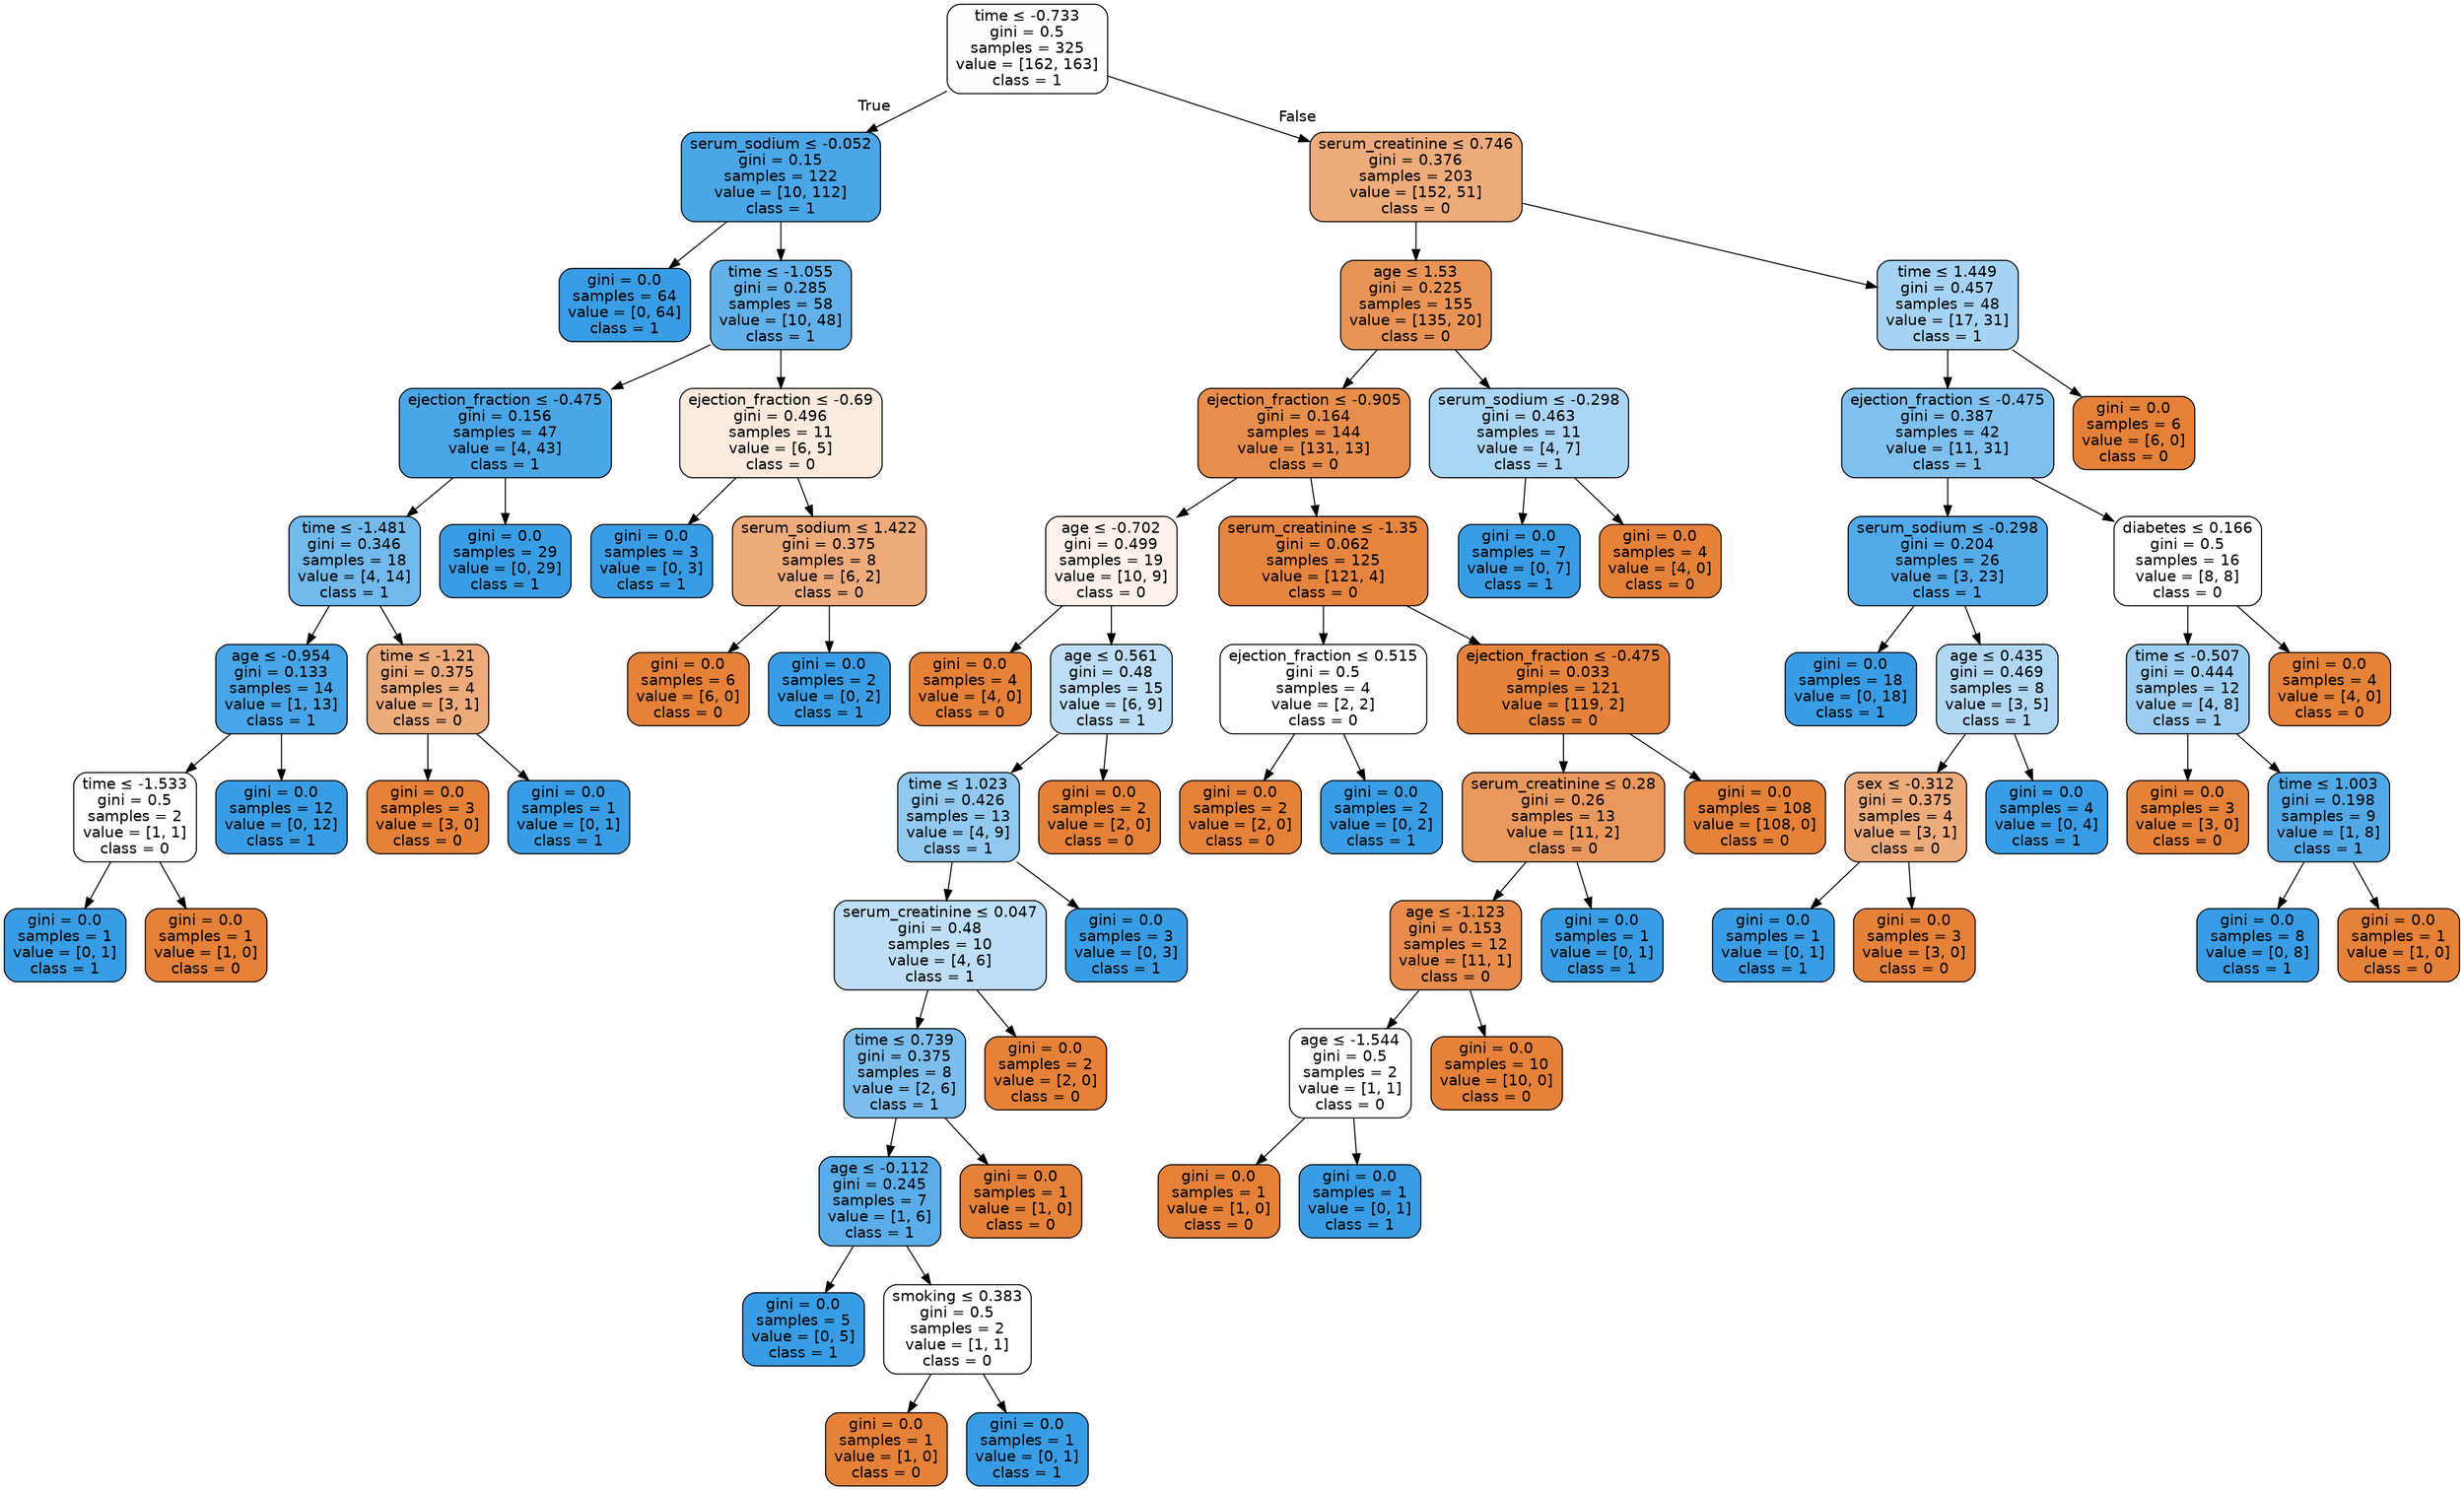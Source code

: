 digraph Tree {
node [shape=box, style="filled, rounded", color="black", fontname=helvetica] ;
edge [fontname=helvetica] ;
0 [label=<time &le; -0.733<br/>gini = 0.5<br/>samples = 325<br/>value = [162, 163]<br/>class = 1>, fillcolor="#fefeff"] ;
1 [label=<serum_sodium &le; -0.052<br/>gini = 0.15<br/>samples = 122<br/>value = [10, 112]<br/>class = 1>, fillcolor="#4ba6e7"] ;
0 -> 1 [labeldistance=2.5, labelangle=45, headlabel="True"] ;
2 [label=<gini = 0.0<br/>samples = 64<br/>value = [0, 64]<br/>class = 1>, fillcolor="#399de5"] ;
1 -> 2 ;
3 [label=<time &le; -1.055<br/>gini = 0.285<br/>samples = 58<br/>value = [10, 48]<br/>class = 1>, fillcolor="#62b1ea"] ;
1 -> 3 ;
4 [label=<ejection_fraction &le; -0.475<br/>gini = 0.156<br/>samples = 47<br/>value = [4, 43]<br/>class = 1>, fillcolor="#4ba6e7"] ;
3 -> 4 ;
5 [label=<time &le; -1.481<br/>gini = 0.346<br/>samples = 18<br/>value = [4, 14]<br/>class = 1>, fillcolor="#72b9ec"] ;
4 -> 5 ;
6 [label=<age &le; -0.954<br/>gini = 0.133<br/>samples = 14<br/>value = [1, 13]<br/>class = 1>, fillcolor="#48a5e7"] ;
5 -> 6 ;
7 [label=<time &le; -1.533<br/>gini = 0.5<br/>samples = 2<br/>value = [1, 1]<br/>class = 0>, fillcolor="#ffffff"] ;
6 -> 7 ;
8 [label=<gini = 0.0<br/>samples = 1<br/>value = [0, 1]<br/>class = 1>, fillcolor="#399de5"] ;
7 -> 8 ;
9 [label=<gini = 0.0<br/>samples = 1<br/>value = [1, 0]<br/>class = 0>, fillcolor="#e58139"] ;
7 -> 9 ;
10 [label=<gini = 0.0<br/>samples = 12<br/>value = [0, 12]<br/>class = 1>, fillcolor="#399de5"] ;
6 -> 10 ;
11 [label=<time &le; -1.21<br/>gini = 0.375<br/>samples = 4<br/>value = [3, 1]<br/>class = 0>, fillcolor="#eeab7b"] ;
5 -> 11 ;
12 [label=<gini = 0.0<br/>samples = 3<br/>value = [3, 0]<br/>class = 0>, fillcolor="#e58139"] ;
11 -> 12 ;
13 [label=<gini = 0.0<br/>samples = 1<br/>value = [0, 1]<br/>class = 1>, fillcolor="#399de5"] ;
11 -> 13 ;
14 [label=<gini = 0.0<br/>samples = 29<br/>value = [0, 29]<br/>class = 1>, fillcolor="#399de5"] ;
4 -> 14 ;
15 [label=<ejection_fraction &le; -0.69<br/>gini = 0.496<br/>samples = 11<br/>value = [6, 5]<br/>class = 0>, fillcolor="#fbeade"] ;
3 -> 15 ;
16 [label=<gini = 0.0<br/>samples = 3<br/>value = [0, 3]<br/>class = 1>, fillcolor="#399de5"] ;
15 -> 16 ;
17 [label=<serum_sodium &le; 1.422<br/>gini = 0.375<br/>samples = 8<br/>value = [6, 2]<br/>class = 0>, fillcolor="#eeab7b"] ;
15 -> 17 ;
18 [label=<gini = 0.0<br/>samples = 6<br/>value = [6, 0]<br/>class = 0>, fillcolor="#e58139"] ;
17 -> 18 ;
19 [label=<gini = 0.0<br/>samples = 2<br/>value = [0, 2]<br/>class = 1>, fillcolor="#399de5"] ;
17 -> 19 ;
20 [label=<serum_creatinine &le; 0.746<br/>gini = 0.376<br/>samples = 203<br/>value = [152, 51]<br/>class = 0>, fillcolor="#eeab7b"] ;
0 -> 20 [labeldistance=2.5, labelangle=-45, headlabel="False"] ;
21 [label=<age &le; 1.53<br/>gini = 0.225<br/>samples = 155<br/>value = [135, 20]<br/>class = 0>, fillcolor="#e99456"] ;
20 -> 21 ;
22 [label=<ejection_fraction &le; -0.905<br/>gini = 0.164<br/>samples = 144<br/>value = [131, 13]<br/>class = 0>, fillcolor="#e88e4d"] ;
21 -> 22 ;
23 [label=<age &le; -0.702<br/>gini = 0.499<br/>samples = 19<br/>value = [10, 9]<br/>class = 0>, fillcolor="#fcf2eb"] ;
22 -> 23 ;
24 [label=<gini = 0.0<br/>samples = 4<br/>value = [4, 0]<br/>class = 0>, fillcolor="#e58139"] ;
23 -> 24 ;
25 [label=<age &le; 0.561<br/>gini = 0.48<br/>samples = 15<br/>value = [6, 9]<br/>class = 1>, fillcolor="#bddef6"] ;
23 -> 25 ;
26 [label=<time &le; 1.023<br/>gini = 0.426<br/>samples = 13<br/>value = [4, 9]<br/>class = 1>, fillcolor="#91c9f1"] ;
25 -> 26 ;
27 [label=<serum_creatinine &le; 0.047<br/>gini = 0.48<br/>samples = 10<br/>value = [4, 6]<br/>class = 1>, fillcolor="#bddef6"] ;
26 -> 27 ;
28 [label=<time &le; 0.739<br/>gini = 0.375<br/>samples = 8<br/>value = [2, 6]<br/>class = 1>, fillcolor="#7bbeee"] ;
27 -> 28 ;
29 [label=<age &le; -0.112<br/>gini = 0.245<br/>samples = 7<br/>value = [1, 6]<br/>class = 1>, fillcolor="#5aade9"] ;
28 -> 29 ;
30 [label=<gini = 0.0<br/>samples = 5<br/>value = [0, 5]<br/>class = 1>, fillcolor="#399de5"] ;
29 -> 30 ;
31 [label=<smoking &le; 0.383<br/>gini = 0.5<br/>samples = 2<br/>value = [1, 1]<br/>class = 0>, fillcolor="#ffffff"] ;
29 -> 31 ;
32 [label=<gini = 0.0<br/>samples = 1<br/>value = [1, 0]<br/>class = 0>, fillcolor="#e58139"] ;
31 -> 32 ;
33 [label=<gini = 0.0<br/>samples = 1<br/>value = [0, 1]<br/>class = 1>, fillcolor="#399de5"] ;
31 -> 33 ;
34 [label=<gini = 0.0<br/>samples = 1<br/>value = [1, 0]<br/>class = 0>, fillcolor="#e58139"] ;
28 -> 34 ;
35 [label=<gini = 0.0<br/>samples = 2<br/>value = [2, 0]<br/>class = 0>, fillcolor="#e58139"] ;
27 -> 35 ;
36 [label=<gini = 0.0<br/>samples = 3<br/>value = [0, 3]<br/>class = 1>, fillcolor="#399de5"] ;
26 -> 36 ;
37 [label=<gini = 0.0<br/>samples = 2<br/>value = [2, 0]<br/>class = 0>, fillcolor="#e58139"] ;
25 -> 37 ;
38 [label=<serum_creatinine &le; -1.35<br/>gini = 0.062<br/>samples = 125<br/>value = [121, 4]<br/>class = 0>, fillcolor="#e68540"] ;
22 -> 38 ;
39 [label=<ejection_fraction &le; 0.515<br/>gini = 0.5<br/>samples = 4<br/>value = [2, 2]<br/>class = 0>, fillcolor="#ffffff"] ;
38 -> 39 ;
40 [label=<gini = 0.0<br/>samples = 2<br/>value = [2, 0]<br/>class = 0>, fillcolor="#e58139"] ;
39 -> 40 ;
41 [label=<gini = 0.0<br/>samples = 2<br/>value = [0, 2]<br/>class = 1>, fillcolor="#399de5"] ;
39 -> 41 ;
42 [label=<ejection_fraction &le; -0.475<br/>gini = 0.033<br/>samples = 121<br/>value = [119, 2]<br/>class = 0>, fillcolor="#e5833c"] ;
38 -> 42 ;
43 [label=<serum_creatinine &le; 0.28<br/>gini = 0.26<br/>samples = 13<br/>value = [11, 2]<br/>class = 0>, fillcolor="#ea985d"] ;
42 -> 43 ;
44 [label=<age &le; -1.123<br/>gini = 0.153<br/>samples = 12<br/>value = [11, 1]<br/>class = 0>, fillcolor="#e78c4b"] ;
43 -> 44 ;
45 [label=<age &le; -1.544<br/>gini = 0.5<br/>samples = 2<br/>value = [1, 1]<br/>class = 0>, fillcolor="#ffffff"] ;
44 -> 45 ;
46 [label=<gini = 0.0<br/>samples = 1<br/>value = [1, 0]<br/>class = 0>, fillcolor="#e58139"] ;
45 -> 46 ;
47 [label=<gini = 0.0<br/>samples = 1<br/>value = [0, 1]<br/>class = 1>, fillcolor="#399de5"] ;
45 -> 47 ;
48 [label=<gini = 0.0<br/>samples = 10<br/>value = [10, 0]<br/>class = 0>, fillcolor="#e58139"] ;
44 -> 48 ;
49 [label=<gini = 0.0<br/>samples = 1<br/>value = [0, 1]<br/>class = 1>, fillcolor="#399de5"] ;
43 -> 49 ;
50 [label=<gini = 0.0<br/>samples = 108<br/>value = [108, 0]<br/>class = 0>, fillcolor="#e58139"] ;
42 -> 50 ;
51 [label=<serum_sodium &le; -0.298<br/>gini = 0.463<br/>samples = 11<br/>value = [4, 7]<br/>class = 1>, fillcolor="#aad5f4"] ;
21 -> 51 ;
52 [label=<gini = 0.0<br/>samples = 7<br/>value = [0, 7]<br/>class = 1>, fillcolor="#399de5"] ;
51 -> 52 ;
53 [label=<gini = 0.0<br/>samples = 4<br/>value = [4, 0]<br/>class = 0>, fillcolor="#e58139"] ;
51 -> 53 ;
54 [label=<time &le; 1.449<br/>gini = 0.457<br/>samples = 48<br/>value = [17, 31]<br/>class = 1>, fillcolor="#a6d3f3"] ;
20 -> 54 ;
55 [label=<ejection_fraction &le; -0.475<br/>gini = 0.387<br/>samples = 42<br/>value = [11, 31]<br/>class = 1>, fillcolor="#7fc0ee"] ;
54 -> 55 ;
56 [label=<serum_sodium &le; -0.298<br/>gini = 0.204<br/>samples = 26<br/>value = [3, 23]<br/>class = 1>, fillcolor="#53aae8"] ;
55 -> 56 ;
57 [label=<gini = 0.0<br/>samples = 18<br/>value = [0, 18]<br/>class = 1>, fillcolor="#399de5"] ;
56 -> 57 ;
58 [label=<age &le; 0.435<br/>gini = 0.469<br/>samples = 8<br/>value = [3, 5]<br/>class = 1>, fillcolor="#b0d8f5"] ;
56 -> 58 ;
59 [label=<sex &le; -0.312<br/>gini = 0.375<br/>samples = 4<br/>value = [3, 1]<br/>class = 0>, fillcolor="#eeab7b"] ;
58 -> 59 ;
60 [label=<gini = 0.0<br/>samples = 1<br/>value = [0, 1]<br/>class = 1>, fillcolor="#399de5"] ;
59 -> 60 ;
61 [label=<gini = 0.0<br/>samples = 3<br/>value = [3, 0]<br/>class = 0>, fillcolor="#e58139"] ;
59 -> 61 ;
62 [label=<gini = 0.0<br/>samples = 4<br/>value = [0, 4]<br/>class = 1>, fillcolor="#399de5"] ;
58 -> 62 ;
63 [label=<diabetes &le; 0.166<br/>gini = 0.5<br/>samples = 16<br/>value = [8, 8]<br/>class = 0>, fillcolor="#ffffff"] ;
55 -> 63 ;
64 [label=<time &le; -0.507<br/>gini = 0.444<br/>samples = 12<br/>value = [4, 8]<br/>class = 1>, fillcolor="#9ccef2"] ;
63 -> 64 ;
65 [label=<gini = 0.0<br/>samples = 3<br/>value = [3, 0]<br/>class = 0>, fillcolor="#e58139"] ;
64 -> 65 ;
66 [label=<time &le; 1.003<br/>gini = 0.198<br/>samples = 9<br/>value = [1, 8]<br/>class = 1>, fillcolor="#52a9e8"] ;
64 -> 66 ;
67 [label=<gini = 0.0<br/>samples = 8<br/>value = [0, 8]<br/>class = 1>, fillcolor="#399de5"] ;
66 -> 67 ;
68 [label=<gini = 0.0<br/>samples = 1<br/>value = [1, 0]<br/>class = 0>, fillcolor="#e58139"] ;
66 -> 68 ;
69 [label=<gini = 0.0<br/>samples = 4<br/>value = [4, 0]<br/>class = 0>, fillcolor="#e58139"] ;
63 -> 69 ;
70 [label=<gini = 0.0<br/>samples = 6<br/>value = [6, 0]<br/>class = 0>, fillcolor="#e58139"] ;
54 -> 70 ;
}
